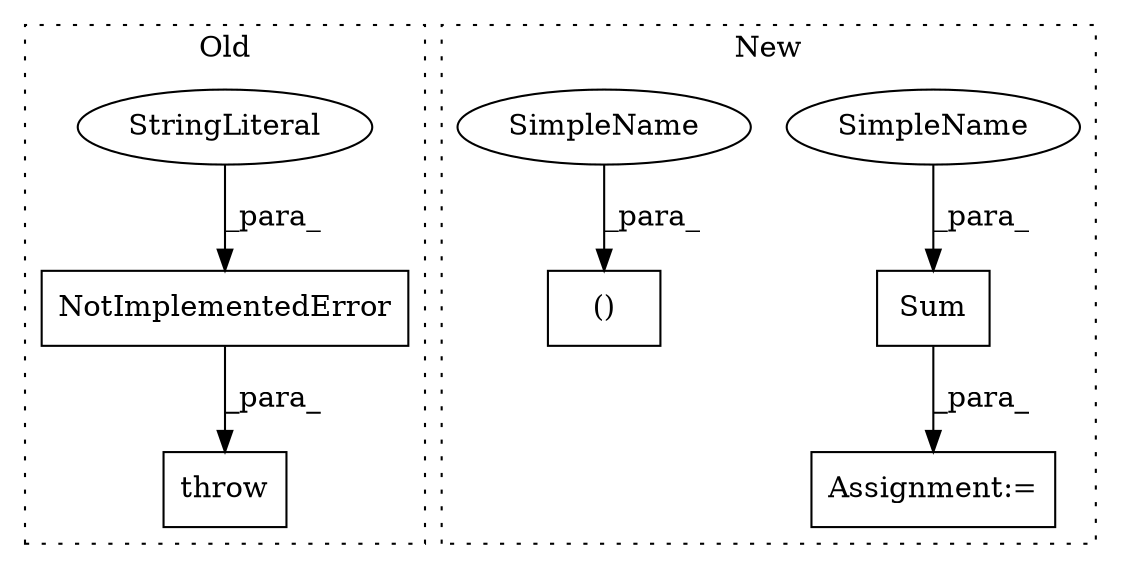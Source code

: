 digraph G {
subgraph cluster0 {
1 [label="NotImplementedError" a="32" s="8578,8639" l="20,1" shape="box"];
3 [label="StringLiteral" a="45" s="8598" l="41" shape="ellipse"];
4 [label="throw" a="53" s="8572" l="6" shape="box"];
label = "Old";
style="dotted";
}
subgraph cluster1 {
2 [label="Sum" a="32" s="9821,9826" l="4,1" shape="box"];
5 [label="Assignment:=" a="7" s="9819" l="2" shape="box"];
6 [label="()" a="106" s="9794" l="25" shape="box"];
7 [label="SimpleName" a="42" s="9825" l="1" shape="ellipse"];
8 [label="SimpleName" a="42" s="9818" l="1" shape="ellipse"];
label = "New";
style="dotted";
}
1 -> 4 [label="_para_"];
2 -> 5 [label="_para_"];
3 -> 1 [label="_para_"];
7 -> 2 [label="_para_"];
8 -> 6 [label="_para_"];
}
